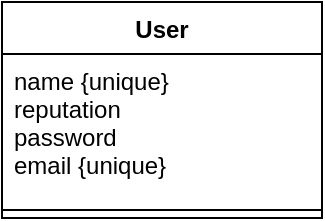 <mxfile version="10.8.4" type="github"><diagram id="hcMLVL2qU2VeMhfbiuDd" name="Page-1"><mxGraphModel dx="754" dy="435" grid="1" gridSize="10" guides="1" tooltips="1" connect="1" arrows="1" fold="1" page="1" pageScale="1" pageWidth="827" pageHeight="1169" math="0" shadow="0"><root><mxCell id="0"/><mxCell id="1" parent="0"/><mxCell id="h-7PFxizEycJoUrPXvko-6" value="User" style="swimlane;fontStyle=1;align=center;verticalAlign=top;childLayout=stackLayout;horizontal=1;startSize=26;horizontalStack=0;resizeParent=1;resizeParentMax=0;resizeLast=0;collapsible=1;marginBottom=0;" vertex="1" parent="1"><mxGeometry x="20" y="14" width="160" height="108" as="geometry"/></mxCell><mxCell id="h-7PFxizEycJoUrPXvko-7" value="name {unique}&#10;reputation&#10;password&#10;email {unique}&#10;" style="text;strokeColor=none;fillColor=none;align=left;verticalAlign=top;spacingLeft=4;spacingRight=4;overflow=hidden;rotatable=0;points=[[0,0.5],[1,0.5]];portConstraint=eastwest;" vertex="1" parent="h-7PFxizEycJoUrPXvko-6"><mxGeometry y="26" width="160" height="74" as="geometry"/></mxCell><mxCell id="h-7PFxizEycJoUrPXvko-8" value="" style="line;strokeWidth=1;fillColor=none;align=left;verticalAlign=middle;spacingTop=-1;spacingLeft=3;spacingRight=3;rotatable=0;labelPosition=right;points=[];portConstraint=eastwest;" vertex="1" parent="h-7PFxizEycJoUrPXvko-6"><mxGeometry y="100" width="160" height="8" as="geometry"/></mxCell></root></mxGraphModel></diagram></mxfile>